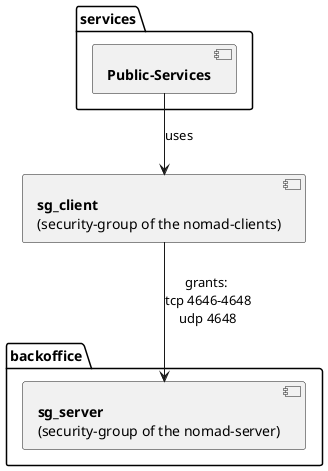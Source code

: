@startuml

package "backoffice"{
  [**sg_server**\n(security-group of the nomad-server)] as SG_SERVER
}

package "services"{
  [**Public-Services**] as SG_PULBIC
}

[**sg_client**\n(security-group of the nomad-clients)] as SG_CLIENT

SG_PULBIC --> SG_CLIENT: uses
SG_CLIENT --> SG_SERVER: grants: \ntcp 4646-4648\nudp 4648


@enduml